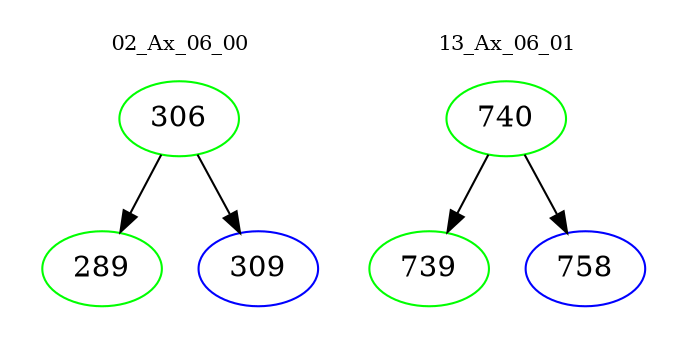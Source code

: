 digraph{
subgraph cluster_0 {
color = white
label = "02_Ax_06_00";
fontsize=10;
T0_306 [label="306", color="green"]
T0_306 -> T0_289 [color="black"]
T0_289 [label="289", color="green"]
T0_306 -> T0_309 [color="black"]
T0_309 [label="309", color="blue"]
}
subgraph cluster_1 {
color = white
label = "13_Ax_06_01";
fontsize=10;
T1_740 [label="740", color="green"]
T1_740 -> T1_739 [color="black"]
T1_739 [label="739", color="green"]
T1_740 -> T1_758 [color="black"]
T1_758 [label="758", color="blue"]
}
}

